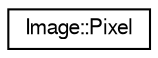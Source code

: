 digraph "Graphical Class Hierarchy"
{
  edge [fontname="FreeSans",fontsize="10",labelfontname="FreeSans",labelfontsize="10"];
  node [fontname="FreeSans",fontsize="10",shape=record];
  rankdir="LR";
  Node1 [label="Image::Pixel",height=0.2,width=0.4,color="black", fillcolor="white", style="filled",URL="$structImage_1_1Pixel.html",tooltip="The Pixel struct simply represents an RGB colour, overloads the +,-,/ and * operators. "];
}
